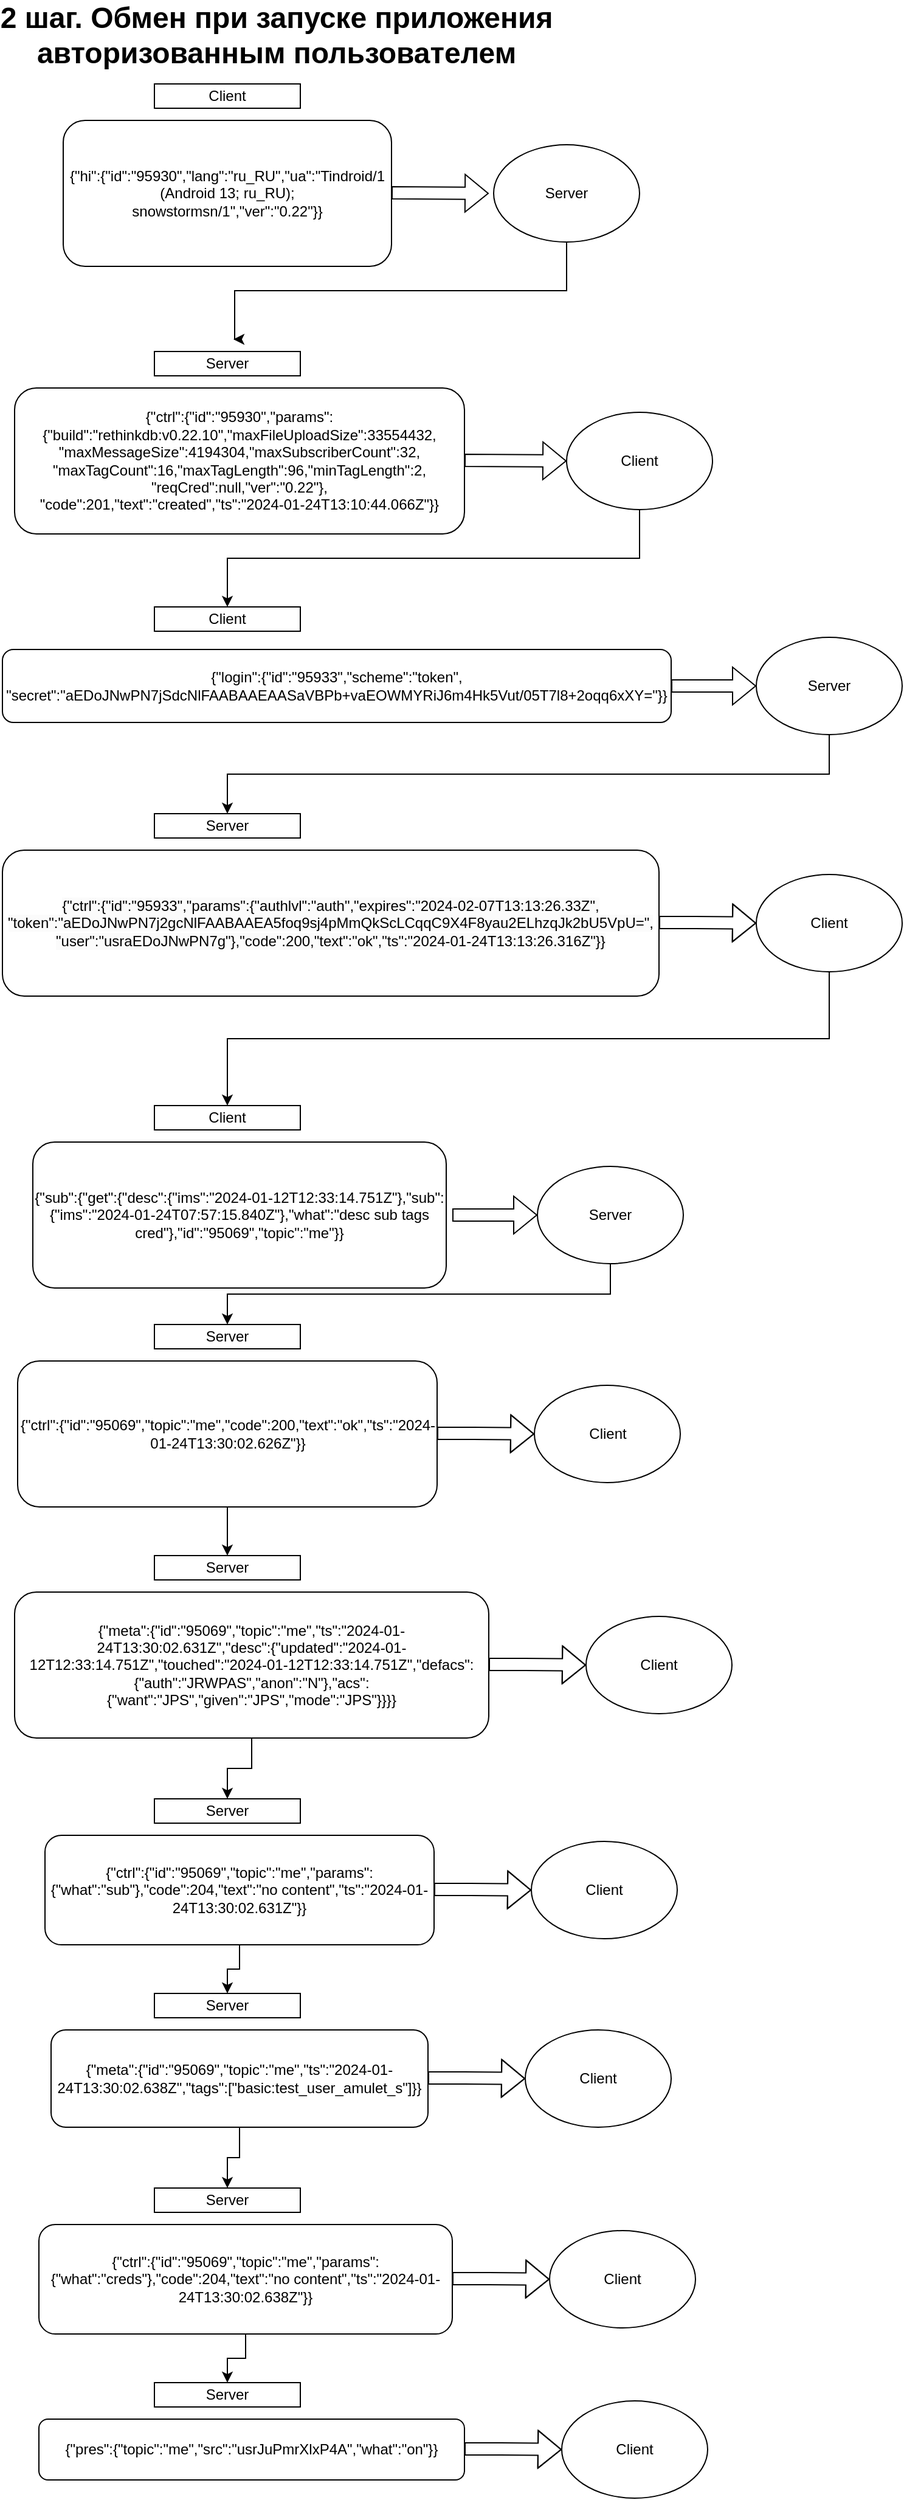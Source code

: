 <mxfile version="22.1.18" type="github">
  <diagram name="Страница — 1" id="4d1qR_BhAaS2eiX-IXbG">
    <mxGraphModel dx="1624" dy="804" grid="1" gridSize="10" guides="1" tooltips="1" connect="1" arrows="1" fold="1" page="1" pageScale="1" pageWidth="827" pageHeight="1169" math="0" shadow="0">
      <root>
        <mxCell id="0" />
        <mxCell id="1" parent="0" />
        <mxCell id="toivHBPaiMupdmYnzqNI-1" value="2 шаг. Обмен при запуске приложения &lt;br&gt;авторизованным пользователем" style="text;strokeColor=none;fillColor=none;html=1;fontSize=24;fontStyle=1;verticalAlign=middle;align=center;" vertex="1" parent="1">
          <mxGeometry x="170" y="30" width="130" height="40" as="geometry" />
        </mxCell>
        <mxCell id="toivHBPaiMupdmYnzqNI-3" value="Client" style="rounded=0;whiteSpace=wrap;html=1;" vertex="1" parent="1">
          <mxGeometry x="135" y="90" width="120" height="20" as="geometry" />
        </mxCell>
        <mxCell id="toivHBPaiMupdmYnzqNI-4" value="{&quot;hi&quot;:{&quot;id&quot;:&quot;95930&quot;,&quot;lang&quot;:&quot;ru_RU&quot;,&quot;ua&quot;:&quot;Tindroid/1 (Android 13; ru_RU); snowstormsn/1&quot;,&quot;ver&quot;:&quot;0.22&quot;}}" style="rounded=1;whiteSpace=wrap;html=1;" vertex="1" parent="1">
          <mxGeometry x="60" y="120" width="270" height="120" as="geometry" />
        </mxCell>
        <mxCell id="toivHBPaiMupdmYnzqNI-5" style="edgeStyle=orthogonalEdgeStyle;rounded=0;orthogonalLoop=1;jettySize=auto;html=1;exitX=0.5;exitY=1;exitDx=0;exitDy=0;" edge="1" parent="1" source="toivHBPaiMupdmYnzqNI-3" target="toivHBPaiMupdmYnzqNI-3">
          <mxGeometry relative="1" as="geometry" />
        </mxCell>
        <mxCell id="toivHBPaiMupdmYnzqNI-9" value="{&quot;ctrl&quot;:{&quot;id&quot;:&quot;95930&quot;,&quot;params&quot;:{&quot;build&quot;:&quot;rethinkdb:v0.22.10&quot;,&quot;maxFileUploadSize&quot;:33554432,&lt;br&gt;&quot;maxMessageSize&quot;:4194304,&quot;maxSubscriberCount&quot;:32,&lt;br&gt;&quot;maxTagCount&quot;:16,&quot;maxTagLength&quot;:96,&quot;minTagLength&quot;:2,&lt;br&gt;&quot;reqCred&quot;:null,&quot;ver&quot;:&quot;0.22&quot;},&lt;br&gt;&quot;code&quot;:201,&quot;text&quot;:&quot;created&quot;,&quot;ts&quot;:&quot;2024-01-24T13:10:44.066Z&quot;}}" style="rounded=1;whiteSpace=wrap;html=1;" vertex="1" parent="1">
          <mxGeometry x="20" y="340" width="370" height="120" as="geometry" />
        </mxCell>
        <mxCell id="toivHBPaiMupdmYnzqNI-10" value="Server" style="rounded=0;whiteSpace=wrap;html=1;" vertex="1" parent="1">
          <mxGeometry x="135" y="310" width="120" height="20" as="geometry" />
        </mxCell>
        <mxCell id="toivHBPaiMupdmYnzqNI-13" value="" style="shape=flexArrow;endArrow=classic;html=1;rounded=0;" edge="1" parent="1">
          <mxGeometry width="50" height="50" relative="1" as="geometry">
            <mxPoint x="330" y="179.5" as="sourcePoint" />
            <mxPoint x="410" y="180" as="targetPoint" />
          </mxGeometry>
        </mxCell>
        <mxCell id="toivHBPaiMupdmYnzqNI-16" style="edgeStyle=orthogonalEdgeStyle;rounded=0;orthogonalLoop=1;jettySize=auto;html=1;" edge="1" parent="1" source="toivHBPaiMupdmYnzqNI-15">
          <mxGeometry relative="1" as="geometry">
            <mxPoint x="200" y="300" as="targetPoint" />
            <Array as="points">
              <mxPoint x="474" y="260" />
              <mxPoint x="201" y="260" />
            </Array>
          </mxGeometry>
        </mxCell>
        <mxCell id="toivHBPaiMupdmYnzqNI-15" value="Server" style="ellipse;whiteSpace=wrap;html=1;" vertex="1" parent="1">
          <mxGeometry x="414" y="140" width="120" height="80" as="geometry" />
        </mxCell>
        <mxCell id="toivHBPaiMupdmYnzqNI-17" value="" style="shape=flexArrow;endArrow=classic;html=1;rounded=0;entryX=0;entryY=0.5;entryDx=0;entryDy=0;" edge="1" parent="1" target="toivHBPaiMupdmYnzqNI-18">
          <mxGeometry width="50" height="50" relative="1" as="geometry">
            <mxPoint x="390" y="399.5" as="sourcePoint" />
            <mxPoint x="460" y="399.5" as="targetPoint" />
          </mxGeometry>
        </mxCell>
        <mxCell id="toivHBPaiMupdmYnzqNI-25" style="edgeStyle=orthogonalEdgeStyle;rounded=0;orthogonalLoop=1;jettySize=auto;html=1;exitX=0.5;exitY=1;exitDx=0;exitDy=0;entryX=0.5;entryY=0;entryDx=0;entryDy=0;" edge="1" parent="1" source="toivHBPaiMupdmYnzqNI-18" target="toivHBPaiMupdmYnzqNI-20">
          <mxGeometry relative="1" as="geometry" />
        </mxCell>
        <mxCell id="toivHBPaiMupdmYnzqNI-18" value="Client" style="ellipse;whiteSpace=wrap;html=1;" vertex="1" parent="1">
          <mxGeometry x="474" y="360" width="120" height="80" as="geometry" />
        </mxCell>
        <mxCell id="toivHBPaiMupdmYnzqNI-20" value="Client" style="rounded=0;whiteSpace=wrap;html=1;" vertex="1" parent="1">
          <mxGeometry x="135" y="520" width="120" height="20" as="geometry" />
        </mxCell>
        <mxCell id="toivHBPaiMupdmYnzqNI-21" value="{&quot;login&quot;:{&quot;id&quot;:&quot;95933&quot;,&quot;scheme&quot;:&quot;token&quot;,&lt;br&gt;&quot;secret&quot;:&quot;aEDoJNwPN7jSdcNlFAABAAEAASaVBPb+vaEOWMYRiJ6m4Hk5Vut/05T7l8+2oqq6xXY=&quot;}}" style="rounded=1;whiteSpace=wrap;html=1;" vertex="1" parent="1">
          <mxGeometry x="10" y="555" width="550" height="60" as="geometry" />
        </mxCell>
        <mxCell id="toivHBPaiMupdmYnzqNI-22" value="&lt;span style=&quot;color: rgb(0, 0, 0); font-family: Helvetica; font-size: 12px; font-style: normal; font-variant-ligatures: normal; font-variant-caps: normal; font-weight: 400; letter-spacing: normal; orphans: 2; text-align: center; text-indent: 0px; text-transform: none; widows: 2; word-spacing: 0px; -webkit-text-stroke-width: 0px; background-color: rgb(251, 251, 251); text-decoration-thickness: initial; text-decoration-style: initial; text-decoration-color: initial; float: none; display: inline !important;&quot;&gt;{&quot;ctrl&quot;:{&quot;id&quot;:&quot;95933&quot;,&quot;params&quot;:{&quot;authlvl&quot;:&quot;auth&quot;,&quot;expires&quot;:&quot;2024-02-07T13:13:26.33Z&quot;,&lt;br&gt;&quot;token&quot;:&quot;aEDoJNwPN7j2gcNlFAABAAEA5foq9sj4pMmQkScLCqqC9X4F8yau2ELhzqJk2bU5VpU=&quot;,&lt;br&gt;&quot;user&quot;:&quot;usraEDoJNwPN7g&quot;},&quot;code&quot;:200,&quot;text&quot;:&quot;ok&quot;,&quot;ts&quot;:&quot;2024-01-24T13:13:26.316Z&quot;}}&lt;/span&gt;" style="rounded=1;whiteSpace=wrap;html=1;" vertex="1" parent="1">
          <mxGeometry x="10" y="720" width="540" height="120" as="geometry" />
        </mxCell>
        <mxCell id="toivHBPaiMupdmYnzqNI-23" value="Server" style="rounded=0;whiteSpace=wrap;html=1;" vertex="1" parent="1">
          <mxGeometry x="135" y="690" width="120" height="20" as="geometry" />
        </mxCell>
        <mxCell id="toivHBPaiMupdmYnzqNI-28" style="edgeStyle=orthogonalEdgeStyle;rounded=0;orthogonalLoop=1;jettySize=auto;html=1;exitX=0.5;exitY=1;exitDx=0;exitDy=0;entryX=0.5;entryY=0;entryDx=0;entryDy=0;" edge="1" parent="1" source="toivHBPaiMupdmYnzqNI-26" target="toivHBPaiMupdmYnzqNI-23">
          <mxGeometry relative="1" as="geometry" />
        </mxCell>
        <mxCell id="toivHBPaiMupdmYnzqNI-26" value="Server" style="ellipse;whiteSpace=wrap;html=1;" vertex="1" parent="1">
          <mxGeometry x="630" y="545" width="120" height="80" as="geometry" />
        </mxCell>
        <mxCell id="toivHBPaiMupdmYnzqNI-27" value="" style="shape=flexArrow;endArrow=classic;html=1;rounded=0;" edge="1" parent="1">
          <mxGeometry width="50" height="50" relative="1" as="geometry">
            <mxPoint x="560" y="585" as="sourcePoint" />
            <mxPoint x="630" y="585" as="targetPoint" />
          </mxGeometry>
        </mxCell>
        <mxCell id="toivHBPaiMupdmYnzqNI-31" value="" style="shape=flexArrow;endArrow=classic;html=1;rounded=0;" edge="1" parent="1">
          <mxGeometry width="50" height="50" relative="1" as="geometry">
            <mxPoint x="550" y="779.5" as="sourcePoint" />
            <mxPoint x="630" y="780" as="targetPoint" />
            <Array as="points">
              <mxPoint x="560" y="779.5" />
              <mxPoint x="580" y="779.5" />
            </Array>
          </mxGeometry>
        </mxCell>
        <mxCell id="toivHBPaiMupdmYnzqNI-44" style="edgeStyle=orthogonalEdgeStyle;rounded=0;orthogonalLoop=1;jettySize=auto;html=1;exitX=0.5;exitY=1;exitDx=0;exitDy=0;entryX=0.5;entryY=0;entryDx=0;entryDy=0;" edge="1" parent="1" source="toivHBPaiMupdmYnzqNI-32" target="toivHBPaiMupdmYnzqNI-41">
          <mxGeometry relative="1" as="geometry" />
        </mxCell>
        <mxCell id="toivHBPaiMupdmYnzqNI-32" value="Client" style="ellipse;whiteSpace=wrap;html=1;" vertex="1" parent="1">
          <mxGeometry x="630" y="740" width="120" height="80" as="geometry" />
        </mxCell>
        <mxCell id="toivHBPaiMupdmYnzqNI-33" value="{&quot;sub&quot;:{&quot;get&quot;:{&quot;desc&quot;:{&quot;ims&quot;:&quot;2024-01-12T12:33:14.751Z&quot;},&quot;sub&quot;:{&quot;ims&quot;:&quot;2024-01-24T07:57:15.840Z&quot;},&quot;what&quot;:&quot;desc sub tags cred&quot;},&quot;id&quot;:&quot;95069&quot;,&quot;topic&quot;:&quot;me&quot;}}" style="rounded=1;whiteSpace=wrap;html=1;" vertex="1" parent="1">
          <mxGeometry x="35" y="960" width="340" height="120" as="geometry" />
        </mxCell>
        <mxCell id="toivHBPaiMupdmYnzqNI-68" style="edgeStyle=orthogonalEdgeStyle;rounded=0;orthogonalLoop=1;jettySize=auto;html=1;exitX=0.5;exitY=1;exitDx=0;exitDy=0;entryX=0.5;entryY=0;entryDx=0;entryDy=0;" edge="1" parent="1" source="toivHBPaiMupdmYnzqNI-35" target="toivHBPaiMupdmYnzqNI-46">
          <mxGeometry relative="1" as="geometry" />
        </mxCell>
        <mxCell id="toivHBPaiMupdmYnzqNI-35" value="{&quot;ctrl&quot;:{&quot;id&quot;:&quot;95069&quot;,&quot;topic&quot;:&quot;me&quot;,&quot;code&quot;:200,&quot;text&quot;:&quot;ok&quot;,&quot;ts&quot;:&quot;2024-01-24T13:30:02.626Z&quot;}}" style="rounded=1;whiteSpace=wrap;html=1;" vertex="1" parent="1">
          <mxGeometry x="22.5" y="1140" width="345" height="120" as="geometry" />
        </mxCell>
        <mxCell id="toivHBPaiMupdmYnzqNI-69" style="edgeStyle=orthogonalEdgeStyle;rounded=0;orthogonalLoop=1;jettySize=auto;html=1;exitX=0.5;exitY=1;exitDx=0;exitDy=0;entryX=0.5;entryY=0;entryDx=0;entryDy=0;" edge="1" parent="1" source="toivHBPaiMupdmYnzqNI-36" target="toivHBPaiMupdmYnzqNI-47">
          <mxGeometry relative="1" as="geometry" />
        </mxCell>
        <mxCell id="toivHBPaiMupdmYnzqNI-36" value="{&quot;meta&quot;:{&quot;id&quot;:&quot;95069&quot;,&quot;topic&quot;:&quot;me&quot;,&quot;ts&quot;:&quot;2024-01-24T13:30:02.631Z&quot;,&quot;desc&quot;:{&quot;updated&quot;:&quot;2024-01-12T12:33:14.751Z&quot;,&quot;touched&quot;:&quot;2024-01-12T12:33:14.751Z&quot;,&quot;defacs&quot;:{&quot;auth&quot;:&quot;JRWPAS&quot;,&quot;anon&quot;:&quot;N&quot;},&quot;acs&quot;:{&quot;want&quot;:&quot;JPS&quot;,&quot;given&quot;:&quot;JPS&quot;,&quot;mode&quot;:&quot;JPS&quot;}}}}" style="rounded=1;whiteSpace=wrap;html=1;" vertex="1" parent="1">
          <mxGeometry x="20" y="1330" width="390" height="120" as="geometry" />
        </mxCell>
        <mxCell id="toivHBPaiMupdmYnzqNI-70" style="edgeStyle=orthogonalEdgeStyle;rounded=0;orthogonalLoop=1;jettySize=auto;html=1;exitX=0.5;exitY=1;exitDx=0;exitDy=0;entryX=0.5;entryY=0;entryDx=0;entryDy=0;" edge="1" parent="1" source="toivHBPaiMupdmYnzqNI-37" target="toivHBPaiMupdmYnzqNI-49">
          <mxGeometry relative="1" as="geometry" />
        </mxCell>
        <mxCell id="toivHBPaiMupdmYnzqNI-37" value="{&quot;ctrl&quot;:{&quot;id&quot;:&quot;95069&quot;,&quot;topic&quot;:&quot;me&quot;,&quot;params&quot;:{&quot;what&quot;:&quot;sub&quot;},&quot;code&quot;:204,&quot;text&quot;:&quot;no content&quot;,&quot;ts&quot;:&quot;2024-01-24T13:30:02.631Z&quot;}}" style="rounded=1;whiteSpace=wrap;html=1;" vertex="1" parent="1">
          <mxGeometry x="45" y="1530" width="320" height="90" as="geometry" />
        </mxCell>
        <mxCell id="toivHBPaiMupdmYnzqNI-71" style="edgeStyle=orthogonalEdgeStyle;rounded=0;orthogonalLoop=1;jettySize=auto;html=1;exitX=0.5;exitY=1;exitDx=0;exitDy=0;entryX=0.5;entryY=0;entryDx=0;entryDy=0;" edge="1" parent="1" source="toivHBPaiMupdmYnzqNI-38" target="toivHBPaiMupdmYnzqNI-50">
          <mxGeometry relative="1" as="geometry" />
        </mxCell>
        <mxCell id="toivHBPaiMupdmYnzqNI-38" value="{&quot;meta&quot;:{&quot;id&quot;:&quot;95069&quot;,&quot;topic&quot;:&quot;me&quot;,&quot;ts&quot;:&quot;2024-01-24T13:30:02.638Z&quot;,&quot;tags&quot;:[&quot;basic:test_user_amulet_s&quot;]}}" style="rounded=1;whiteSpace=wrap;html=1;" vertex="1" parent="1">
          <mxGeometry x="50" y="1690" width="310" height="80" as="geometry" />
        </mxCell>
        <mxCell id="toivHBPaiMupdmYnzqNI-72" style="edgeStyle=orthogonalEdgeStyle;rounded=0;orthogonalLoop=1;jettySize=auto;html=1;exitX=0.5;exitY=1;exitDx=0;exitDy=0;entryX=0.5;entryY=0;entryDx=0;entryDy=0;" edge="1" parent="1" source="toivHBPaiMupdmYnzqNI-39" target="toivHBPaiMupdmYnzqNI-51">
          <mxGeometry relative="1" as="geometry" />
        </mxCell>
        <mxCell id="toivHBPaiMupdmYnzqNI-39" value="{&quot;ctrl&quot;:{&quot;id&quot;:&quot;95069&quot;,&quot;topic&quot;:&quot;me&quot;,&quot;params&quot;:{&quot;what&quot;:&quot;creds&quot;},&quot;code&quot;:204,&quot;text&quot;:&quot;no content&quot;,&quot;ts&quot;:&quot;2024-01-24T13:30:02.638Z&quot;}}" style="rounded=1;whiteSpace=wrap;html=1;" vertex="1" parent="1">
          <mxGeometry x="40" y="1850" width="340" height="90" as="geometry" />
        </mxCell>
        <mxCell id="toivHBPaiMupdmYnzqNI-40" value="{&quot;pres&quot;:{&quot;topic&quot;:&quot;me&quot;,&quot;src&quot;:&quot;usrJuPmrXlxP4A&quot;,&quot;what&quot;:&quot;on&quot;}}" style="rounded=1;whiteSpace=wrap;html=1;" vertex="1" parent="1">
          <mxGeometry x="40" y="2010" width="350" height="50" as="geometry" />
        </mxCell>
        <mxCell id="toivHBPaiMupdmYnzqNI-41" value="Client" style="rounded=0;whiteSpace=wrap;html=1;" vertex="1" parent="1">
          <mxGeometry x="135" y="930" width="120" height="20" as="geometry" />
        </mxCell>
        <mxCell id="toivHBPaiMupdmYnzqNI-67" style="edgeStyle=orthogonalEdgeStyle;rounded=0;orthogonalLoop=1;jettySize=auto;html=1;exitX=0.5;exitY=1;exitDx=0;exitDy=0;entryX=0.5;entryY=0;entryDx=0;entryDy=0;" edge="1" parent="1" source="toivHBPaiMupdmYnzqNI-42" target="toivHBPaiMupdmYnzqNI-45">
          <mxGeometry relative="1" as="geometry" />
        </mxCell>
        <mxCell id="toivHBPaiMupdmYnzqNI-42" value="Server" style="ellipse;whiteSpace=wrap;html=1;" vertex="1" parent="1">
          <mxGeometry x="450" y="980" width="120" height="80" as="geometry" />
        </mxCell>
        <mxCell id="toivHBPaiMupdmYnzqNI-43" value="" style="shape=flexArrow;endArrow=classic;html=1;rounded=0;" edge="1" parent="1">
          <mxGeometry width="50" height="50" relative="1" as="geometry">
            <mxPoint x="380" y="1020" as="sourcePoint" />
            <mxPoint x="450" y="1020" as="targetPoint" />
          </mxGeometry>
        </mxCell>
        <mxCell id="toivHBPaiMupdmYnzqNI-45" value="Server" style="rounded=0;whiteSpace=wrap;html=1;" vertex="1" parent="1">
          <mxGeometry x="135" y="1110" width="120" height="20" as="geometry" />
        </mxCell>
        <mxCell id="toivHBPaiMupdmYnzqNI-46" value="Server" style="rounded=0;whiteSpace=wrap;html=1;" vertex="1" parent="1">
          <mxGeometry x="135" y="1300" width="120" height="20" as="geometry" />
        </mxCell>
        <mxCell id="toivHBPaiMupdmYnzqNI-47" value="Server" style="rounded=0;whiteSpace=wrap;html=1;" vertex="1" parent="1">
          <mxGeometry x="135" y="1500" width="120" height="20" as="geometry" />
        </mxCell>
        <mxCell id="toivHBPaiMupdmYnzqNI-49" value="Server" style="rounded=0;whiteSpace=wrap;html=1;" vertex="1" parent="1">
          <mxGeometry x="135" y="1660" width="120" height="20" as="geometry" />
        </mxCell>
        <mxCell id="toivHBPaiMupdmYnzqNI-50" value="Server" style="rounded=0;whiteSpace=wrap;html=1;" vertex="1" parent="1">
          <mxGeometry x="135" y="1820" width="120" height="20" as="geometry" />
        </mxCell>
        <mxCell id="toivHBPaiMupdmYnzqNI-51" value="Server" style="rounded=0;whiteSpace=wrap;html=1;" vertex="1" parent="1">
          <mxGeometry x="135" y="1980" width="120" height="20" as="geometry" />
        </mxCell>
        <mxCell id="toivHBPaiMupdmYnzqNI-52" value="" style="shape=flexArrow;endArrow=classic;html=1;rounded=0;" edge="1" parent="1">
          <mxGeometry width="50" height="50" relative="1" as="geometry">
            <mxPoint x="367.5" y="1199.5" as="sourcePoint" />
            <mxPoint x="447.5" y="1200" as="targetPoint" />
            <Array as="points">
              <mxPoint x="377.5" y="1199.5" />
              <mxPoint x="397.5" y="1199.5" />
            </Array>
          </mxGeometry>
        </mxCell>
        <mxCell id="toivHBPaiMupdmYnzqNI-53" value="Client" style="ellipse;whiteSpace=wrap;html=1;" vertex="1" parent="1">
          <mxGeometry x="447.5" y="1160" width="120" height="80" as="geometry" />
        </mxCell>
        <mxCell id="toivHBPaiMupdmYnzqNI-54" value="" style="shape=flexArrow;endArrow=classic;html=1;rounded=0;" edge="1" parent="1">
          <mxGeometry width="50" height="50" relative="1" as="geometry">
            <mxPoint x="410" y="1389.5" as="sourcePoint" />
            <mxPoint x="490" y="1390" as="targetPoint" />
            <Array as="points">
              <mxPoint x="420" y="1389.5" />
              <mxPoint x="440" y="1389.5" />
            </Array>
          </mxGeometry>
        </mxCell>
        <mxCell id="toivHBPaiMupdmYnzqNI-55" value="Client" style="ellipse;whiteSpace=wrap;html=1;" vertex="1" parent="1">
          <mxGeometry x="490" y="1350" width="120" height="80" as="geometry" />
        </mxCell>
        <mxCell id="toivHBPaiMupdmYnzqNI-59" value="" style="shape=flexArrow;endArrow=classic;html=1;rounded=0;" edge="1" parent="1">
          <mxGeometry width="50" height="50" relative="1" as="geometry">
            <mxPoint x="365" y="1574.5" as="sourcePoint" />
            <mxPoint x="445" y="1575" as="targetPoint" />
            <Array as="points">
              <mxPoint x="375" y="1574.5" />
              <mxPoint x="395" y="1574.5" />
            </Array>
          </mxGeometry>
        </mxCell>
        <mxCell id="toivHBPaiMupdmYnzqNI-60" value="Client" style="ellipse;whiteSpace=wrap;html=1;" vertex="1" parent="1">
          <mxGeometry x="445" y="1535" width="120" height="80" as="geometry" />
        </mxCell>
        <mxCell id="toivHBPaiMupdmYnzqNI-61" value="" style="shape=flexArrow;endArrow=classic;html=1;rounded=0;" edge="1" parent="1">
          <mxGeometry width="50" height="50" relative="1" as="geometry">
            <mxPoint x="360" y="1729.5" as="sourcePoint" />
            <mxPoint x="440" y="1730" as="targetPoint" />
            <Array as="points">
              <mxPoint x="370" y="1729.5" />
              <mxPoint x="390" y="1729.5" />
            </Array>
          </mxGeometry>
        </mxCell>
        <mxCell id="toivHBPaiMupdmYnzqNI-62" value="Client" style="ellipse;whiteSpace=wrap;html=1;" vertex="1" parent="1">
          <mxGeometry x="440" y="1690" width="120" height="80" as="geometry" />
        </mxCell>
        <mxCell id="toivHBPaiMupdmYnzqNI-63" value="" style="shape=flexArrow;endArrow=classic;html=1;rounded=0;" edge="1" parent="1">
          <mxGeometry width="50" height="50" relative="1" as="geometry">
            <mxPoint x="380" y="1894.5" as="sourcePoint" />
            <mxPoint x="460" y="1895" as="targetPoint" />
            <Array as="points">
              <mxPoint x="390" y="1894.5" />
              <mxPoint x="410" y="1894.5" />
            </Array>
          </mxGeometry>
        </mxCell>
        <mxCell id="toivHBPaiMupdmYnzqNI-64" value="Client" style="ellipse;whiteSpace=wrap;html=1;" vertex="1" parent="1">
          <mxGeometry x="460" y="1855" width="120" height="80" as="geometry" />
        </mxCell>
        <mxCell id="toivHBPaiMupdmYnzqNI-65" value="" style="shape=flexArrow;endArrow=classic;html=1;rounded=0;" edge="1" parent="1">
          <mxGeometry width="50" height="50" relative="1" as="geometry">
            <mxPoint x="390" y="2034.5" as="sourcePoint" />
            <mxPoint x="470" y="2035" as="targetPoint" />
            <Array as="points">
              <mxPoint x="400" y="2034.5" />
              <mxPoint x="420" y="2034.5" />
            </Array>
          </mxGeometry>
        </mxCell>
        <mxCell id="toivHBPaiMupdmYnzqNI-66" value="Client" style="ellipse;whiteSpace=wrap;html=1;" vertex="1" parent="1">
          <mxGeometry x="470" y="1995" width="120" height="80" as="geometry" />
        </mxCell>
      </root>
    </mxGraphModel>
  </diagram>
</mxfile>
